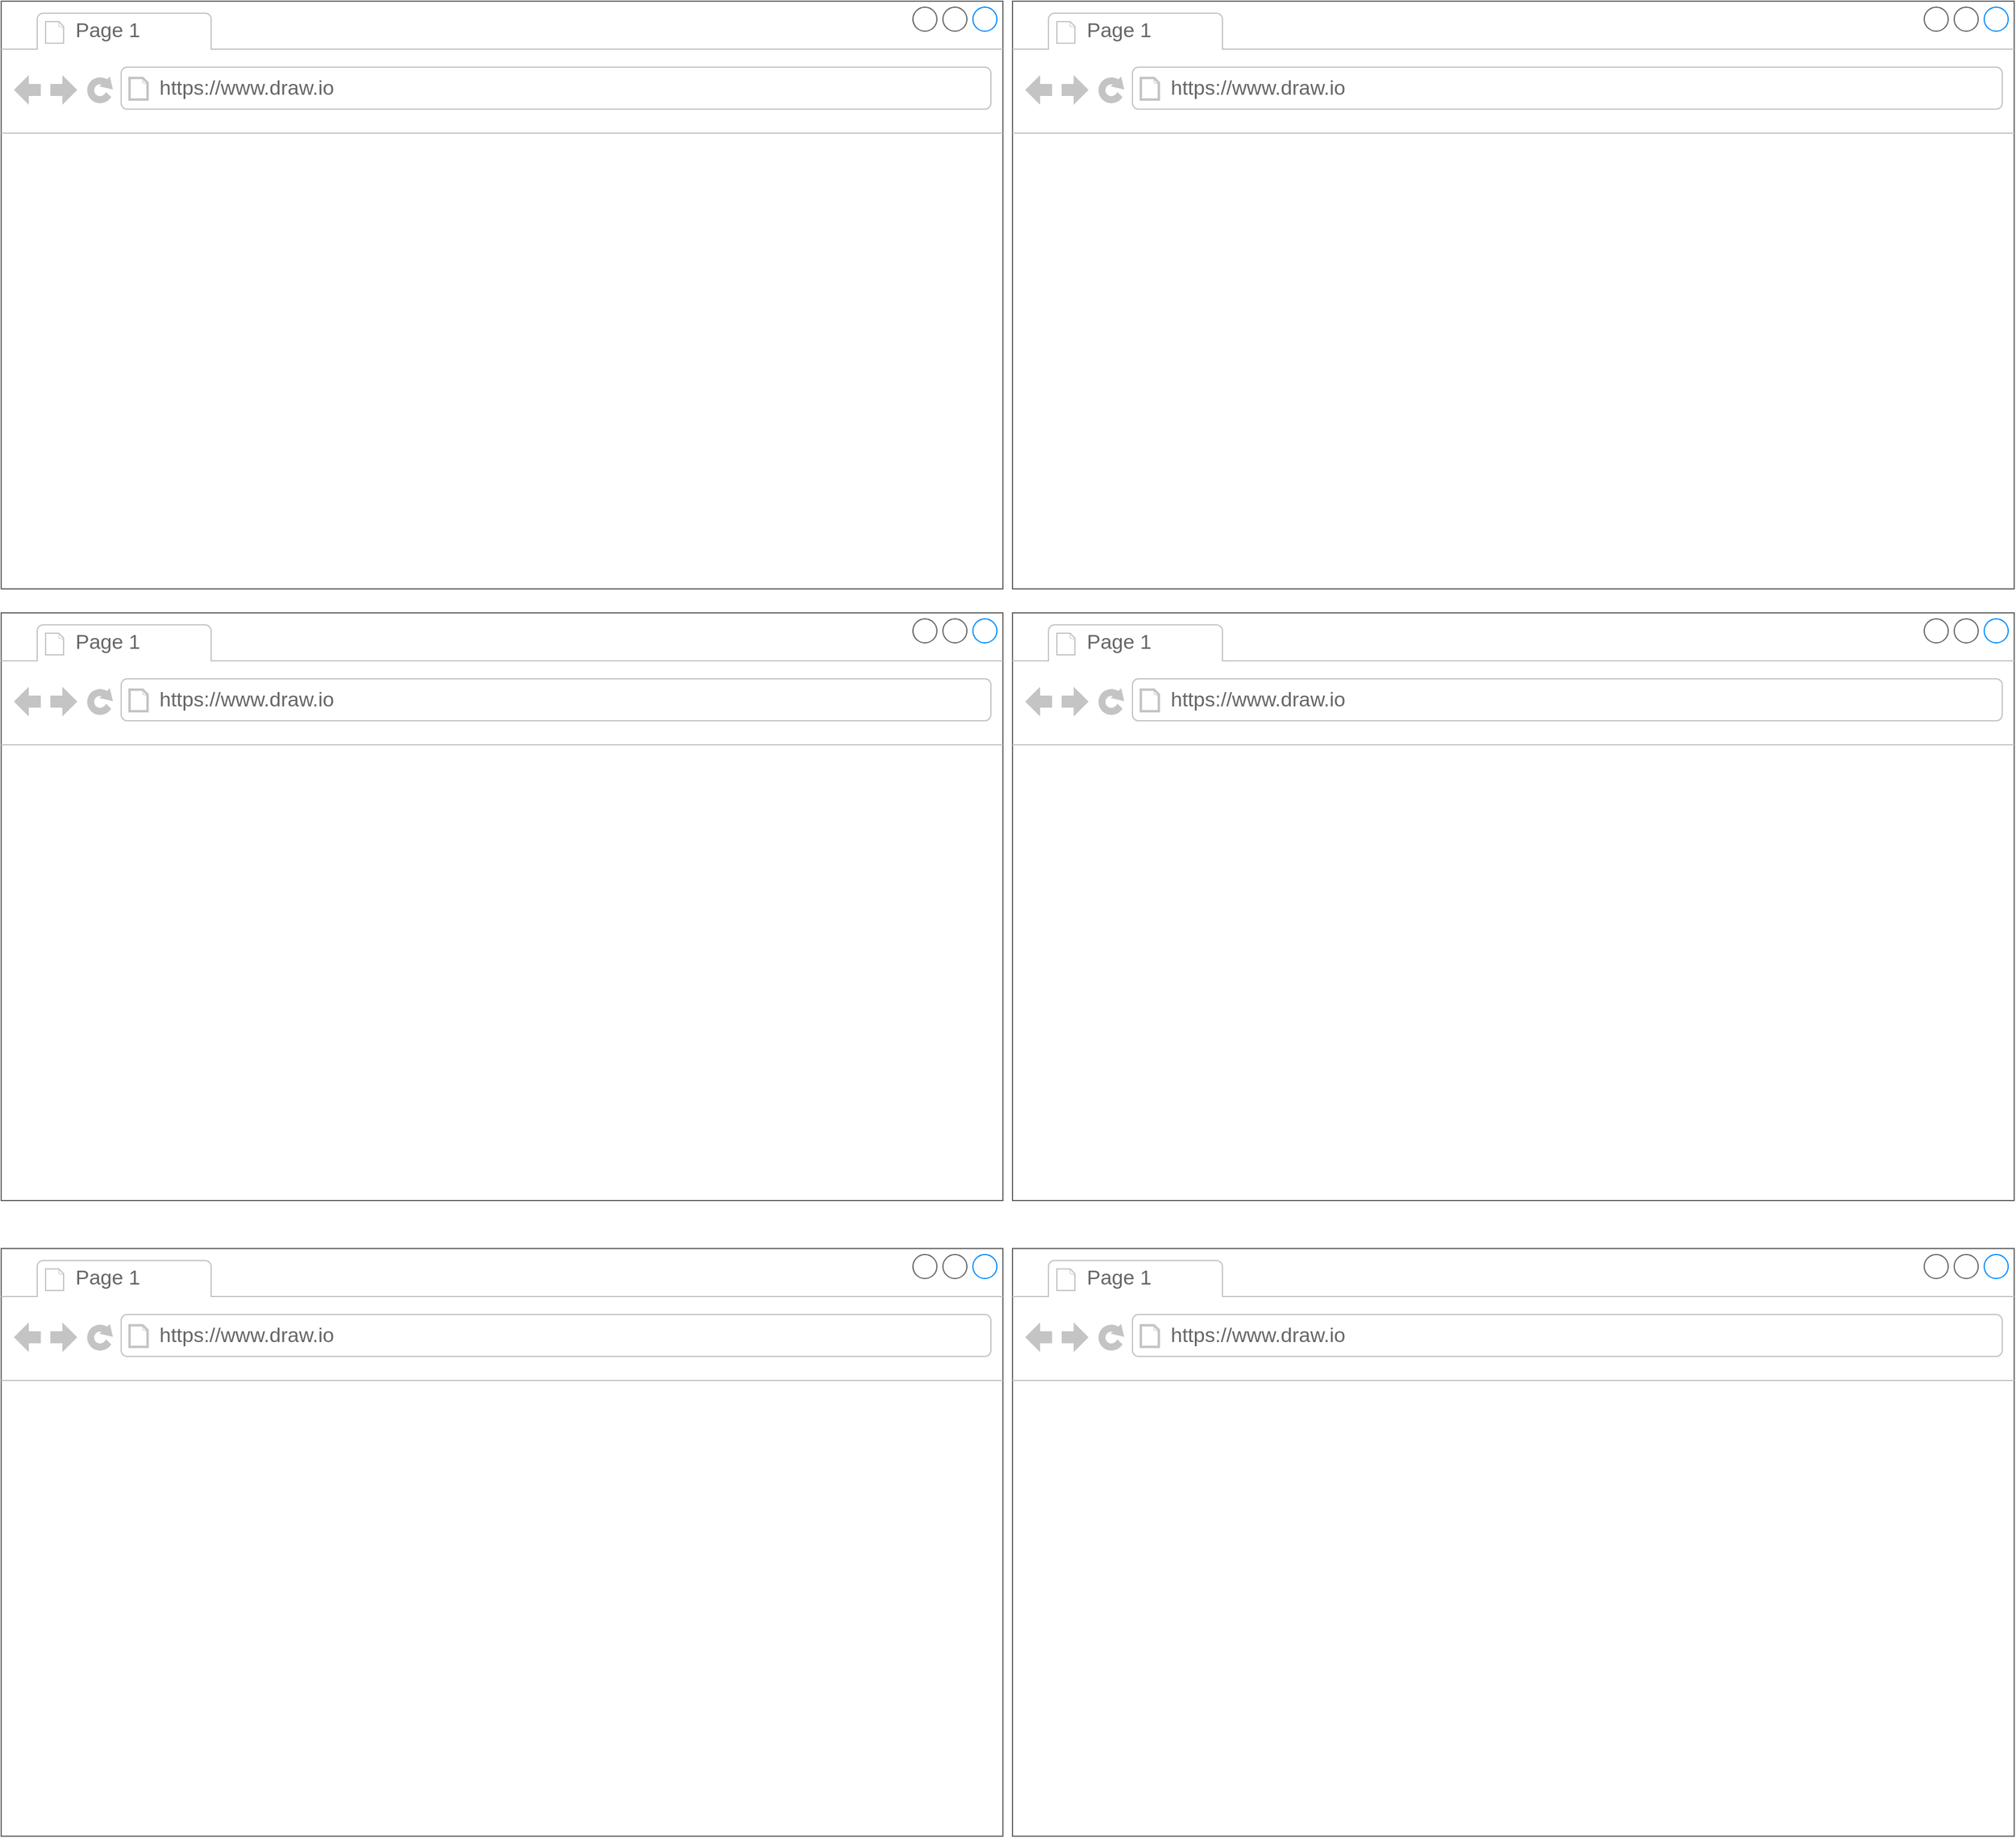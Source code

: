 <mxfile version="20.4.0" type="github">
  <diagram id="4djLvOt7XzNtaJJvWMfW" name="Page-1">
    <mxGraphModel dx="4063" dy="2377" grid="1" gridSize="10" guides="1" tooltips="1" connect="1" arrows="1" fold="1" page="1" pageScale="1" pageWidth="850" pageHeight="1100" math="0" shadow="0">
      <root>
        <mxCell id="0" />
        <mxCell id="1" parent="0" />
        <mxCell id="id3znP-VV81L8RxN5r-s-1" value="" style="strokeWidth=1;shadow=0;dashed=0;align=center;html=1;shape=mxgraph.mockup.containers.browserWindow;rSize=0;strokeColor=#666666;strokeColor2=#008cff;strokeColor3=#c4c4c4;mainText=,;recursiveResize=0;" vertex="1" parent="1">
          <mxGeometry x="15" y="10" width="835" height="490" as="geometry" />
        </mxCell>
        <mxCell id="id3znP-VV81L8RxN5r-s-2" value="Page 1" style="strokeWidth=1;shadow=0;dashed=0;align=center;html=1;shape=mxgraph.mockup.containers.anchor;fontSize=17;fontColor=#666666;align=left;" vertex="1" parent="id3znP-VV81L8RxN5r-s-1">
          <mxGeometry x="60" y="12" width="110" height="26" as="geometry" />
        </mxCell>
        <mxCell id="id3znP-VV81L8RxN5r-s-3" value="https://www.draw.io" style="strokeWidth=1;shadow=0;dashed=0;align=center;html=1;shape=mxgraph.mockup.containers.anchor;rSize=0;fontSize=17;fontColor=#666666;align=left;" vertex="1" parent="id3znP-VV81L8RxN5r-s-1">
          <mxGeometry x="130" y="60" width="250" height="26" as="geometry" />
        </mxCell>
        <mxCell id="id3znP-VV81L8RxN5r-s-8" value="" style="strokeWidth=1;shadow=0;dashed=0;align=center;html=1;shape=mxgraph.mockup.containers.browserWindow;rSize=0;strokeColor=#666666;strokeColor2=#008cff;strokeColor3=#c4c4c4;mainText=,;recursiveResize=0;" vertex="1" parent="1">
          <mxGeometry x="15" y="520" width="835" height="490" as="geometry" />
        </mxCell>
        <mxCell id="id3znP-VV81L8RxN5r-s-9" value="Page 1" style="strokeWidth=1;shadow=0;dashed=0;align=center;html=1;shape=mxgraph.mockup.containers.anchor;fontSize=17;fontColor=#666666;align=left;" vertex="1" parent="id3znP-VV81L8RxN5r-s-8">
          <mxGeometry x="60" y="12" width="110" height="26" as="geometry" />
        </mxCell>
        <mxCell id="id3znP-VV81L8RxN5r-s-10" value="https://www.draw.io" style="strokeWidth=1;shadow=0;dashed=0;align=center;html=1;shape=mxgraph.mockup.containers.anchor;rSize=0;fontSize=17;fontColor=#666666;align=left;" vertex="1" parent="id3znP-VV81L8RxN5r-s-8">
          <mxGeometry x="130" y="60" width="250" height="26" as="geometry" />
        </mxCell>
        <mxCell id="id3znP-VV81L8RxN5r-s-11" value="" style="strokeWidth=1;shadow=0;dashed=0;align=center;html=1;shape=mxgraph.mockup.containers.browserWindow;rSize=0;strokeColor=#666666;strokeColor2=#008cff;strokeColor3=#c4c4c4;mainText=,;recursiveResize=0;" vertex="1" parent="1">
          <mxGeometry x="858" y="520" width="835" height="490" as="geometry" />
        </mxCell>
        <mxCell id="id3znP-VV81L8RxN5r-s-12" value="Page 1" style="strokeWidth=1;shadow=0;dashed=0;align=center;html=1;shape=mxgraph.mockup.containers.anchor;fontSize=17;fontColor=#666666;align=left;" vertex="1" parent="id3znP-VV81L8RxN5r-s-11">
          <mxGeometry x="60" y="12" width="110" height="26" as="geometry" />
        </mxCell>
        <mxCell id="id3znP-VV81L8RxN5r-s-13" value="https://www.draw.io" style="strokeWidth=1;shadow=0;dashed=0;align=center;html=1;shape=mxgraph.mockup.containers.anchor;rSize=0;fontSize=17;fontColor=#666666;align=left;" vertex="1" parent="id3znP-VV81L8RxN5r-s-11">
          <mxGeometry x="130" y="60" width="250" height="26" as="geometry" />
        </mxCell>
        <mxCell id="id3znP-VV81L8RxN5r-s-14" value="" style="strokeWidth=1;shadow=0;dashed=0;align=center;html=1;shape=mxgraph.mockup.containers.browserWindow;rSize=0;strokeColor=#666666;strokeColor2=#008cff;strokeColor3=#c4c4c4;mainText=,;recursiveResize=0;" vertex="1" parent="1">
          <mxGeometry x="858" y="10" width="835" height="490" as="geometry" />
        </mxCell>
        <mxCell id="id3znP-VV81L8RxN5r-s-15" value="Page 1" style="strokeWidth=1;shadow=0;dashed=0;align=center;html=1;shape=mxgraph.mockup.containers.anchor;fontSize=17;fontColor=#666666;align=left;" vertex="1" parent="id3znP-VV81L8RxN5r-s-14">
          <mxGeometry x="60" y="12" width="110" height="26" as="geometry" />
        </mxCell>
        <mxCell id="id3znP-VV81L8RxN5r-s-16" value="https://www.draw.io" style="strokeWidth=1;shadow=0;dashed=0;align=center;html=1;shape=mxgraph.mockup.containers.anchor;rSize=0;fontSize=17;fontColor=#666666;align=left;" vertex="1" parent="id3znP-VV81L8RxN5r-s-14">
          <mxGeometry x="130" y="60" width="250" height="26" as="geometry" />
        </mxCell>
        <mxCell id="id3znP-VV81L8RxN5r-s-17" value="" style="strokeWidth=1;shadow=0;dashed=0;align=center;html=1;shape=mxgraph.mockup.containers.browserWindow;rSize=0;strokeColor=#666666;strokeColor2=#008cff;strokeColor3=#c4c4c4;mainText=,;recursiveResize=0;" vertex="1" parent="1">
          <mxGeometry x="15" y="1050" width="835" height="490" as="geometry" />
        </mxCell>
        <mxCell id="id3znP-VV81L8RxN5r-s-18" value="Page 1" style="strokeWidth=1;shadow=0;dashed=0;align=center;html=1;shape=mxgraph.mockup.containers.anchor;fontSize=17;fontColor=#666666;align=left;" vertex="1" parent="id3znP-VV81L8RxN5r-s-17">
          <mxGeometry x="60" y="12" width="110" height="26" as="geometry" />
        </mxCell>
        <mxCell id="id3znP-VV81L8RxN5r-s-19" value="https://www.draw.io" style="strokeWidth=1;shadow=0;dashed=0;align=center;html=1;shape=mxgraph.mockup.containers.anchor;rSize=0;fontSize=17;fontColor=#666666;align=left;" vertex="1" parent="id3znP-VV81L8RxN5r-s-17">
          <mxGeometry x="130" y="60" width="250" height="26" as="geometry" />
        </mxCell>
        <mxCell id="id3znP-VV81L8RxN5r-s-20" value="" style="strokeWidth=1;shadow=0;dashed=0;align=center;html=1;shape=mxgraph.mockup.containers.browserWindow;rSize=0;strokeColor=#666666;strokeColor2=#008cff;strokeColor3=#c4c4c4;mainText=,;recursiveResize=0;" vertex="1" parent="1">
          <mxGeometry x="858" y="1050" width="835" height="490" as="geometry" />
        </mxCell>
        <mxCell id="id3znP-VV81L8RxN5r-s-21" value="Page 1" style="strokeWidth=1;shadow=0;dashed=0;align=center;html=1;shape=mxgraph.mockup.containers.anchor;fontSize=17;fontColor=#666666;align=left;" vertex="1" parent="id3znP-VV81L8RxN5r-s-20">
          <mxGeometry x="60" y="12" width="110" height="26" as="geometry" />
        </mxCell>
        <mxCell id="id3znP-VV81L8RxN5r-s-22" value="https://www.draw.io" style="strokeWidth=1;shadow=0;dashed=0;align=center;html=1;shape=mxgraph.mockup.containers.anchor;rSize=0;fontSize=17;fontColor=#666666;align=left;" vertex="1" parent="id3znP-VV81L8RxN5r-s-20">
          <mxGeometry x="130" y="60" width="250" height="26" as="geometry" />
        </mxCell>
      </root>
    </mxGraphModel>
  </diagram>
</mxfile>
